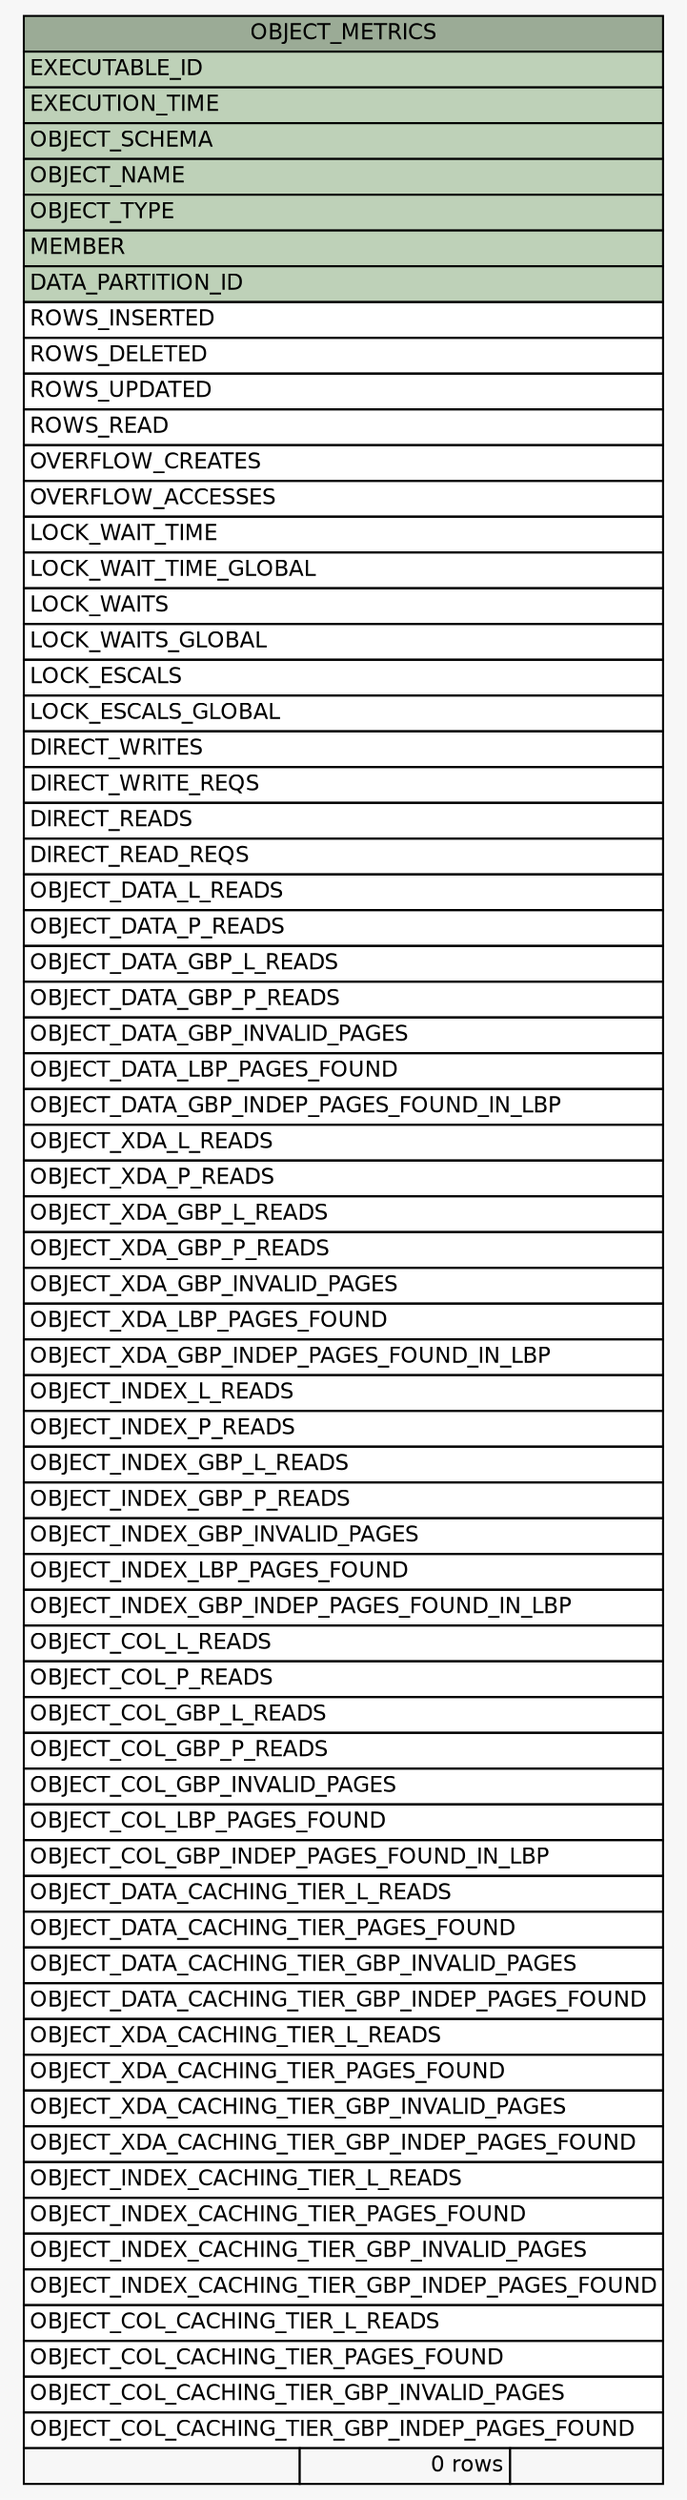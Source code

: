 // dot 2.38.0 on Windows 10 10.0
// SchemaSpy rev Unknown
digraph "OBJECT_METRICS" {
  graph [
    rankdir="RL"
    bgcolor="#f7f7f7"
    nodesep="0.18"
    ranksep="0.46"
    fontname="Helvetica"
    fontsize="11"
  ];
  node [
    fontname="Helvetica"
    fontsize="11"
    shape="plaintext"
  ];
  edge [
    arrowsize="0.8"
  ];
  "OBJECT_METRICS" [
    label=<
    <TABLE BORDER="0" CELLBORDER="1" CELLSPACING="0" BGCOLOR="#ffffff">
      <TR><TD COLSPAN="3" BGCOLOR="#9bab96" ALIGN="CENTER">OBJECT_METRICS</TD></TR>
      <TR><TD PORT="EXECUTABLE_ID" COLSPAN="3" BGCOLOR="#bed1b8" ALIGN="LEFT">EXECUTABLE_ID</TD></TR>
      <TR><TD PORT="EXECUTION_TIME" COLSPAN="3" BGCOLOR="#bed1b8" ALIGN="LEFT">EXECUTION_TIME</TD></TR>
      <TR><TD PORT="OBJECT_SCHEMA" COLSPAN="3" BGCOLOR="#bed1b8" ALIGN="LEFT">OBJECT_SCHEMA</TD></TR>
      <TR><TD PORT="OBJECT_NAME" COLSPAN="3" BGCOLOR="#bed1b8" ALIGN="LEFT">OBJECT_NAME</TD></TR>
      <TR><TD PORT="OBJECT_TYPE" COLSPAN="3" BGCOLOR="#bed1b8" ALIGN="LEFT">OBJECT_TYPE</TD></TR>
      <TR><TD PORT="MEMBER" COLSPAN="3" BGCOLOR="#bed1b8" ALIGN="LEFT">MEMBER</TD></TR>
      <TR><TD PORT="DATA_PARTITION_ID" COLSPAN="3" BGCOLOR="#bed1b8" ALIGN="LEFT">DATA_PARTITION_ID</TD></TR>
      <TR><TD PORT="ROWS_INSERTED" COLSPAN="3" ALIGN="LEFT">ROWS_INSERTED</TD></TR>
      <TR><TD PORT="ROWS_DELETED" COLSPAN="3" ALIGN="LEFT">ROWS_DELETED</TD></TR>
      <TR><TD PORT="ROWS_UPDATED" COLSPAN="3" ALIGN="LEFT">ROWS_UPDATED</TD></TR>
      <TR><TD PORT="ROWS_READ" COLSPAN="3" ALIGN="LEFT">ROWS_READ</TD></TR>
      <TR><TD PORT="OVERFLOW_CREATES" COLSPAN="3" ALIGN="LEFT">OVERFLOW_CREATES</TD></TR>
      <TR><TD PORT="OVERFLOW_ACCESSES" COLSPAN="3" ALIGN="LEFT">OVERFLOW_ACCESSES</TD></TR>
      <TR><TD PORT="LOCK_WAIT_TIME" COLSPAN="3" ALIGN="LEFT">LOCK_WAIT_TIME</TD></TR>
      <TR><TD PORT="LOCK_WAIT_TIME_GLOBAL" COLSPAN="3" ALIGN="LEFT">LOCK_WAIT_TIME_GLOBAL</TD></TR>
      <TR><TD PORT="LOCK_WAITS" COLSPAN="3" ALIGN="LEFT">LOCK_WAITS</TD></TR>
      <TR><TD PORT="LOCK_WAITS_GLOBAL" COLSPAN="3" ALIGN="LEFT">LOCK_WAITS_GLOBAL</TD></TR>
      <TR><TD PORT="LOCK_ESCALS" COLSPAN="3" ALIGN="LEFT">LOCK_ESCALS</TD></TR>
      <TR><TD PORT="LOCK_ESCALS_GLOBAL" COLSPAN="3" ALIGN="LEFT">LOCK_ESCALS_GLOBAL</TD></TR>
      <TR><TD PORT="DIRECT_WRITES" COLSPAN="3" ALIGN="LEFT">DIRECT_WRITES</TD></TR>
      <TR><TD PORT="DIRECT_WRITE_REQS" COLSPAN="3" ALIGN="LEFT">DIRECT_WRITE_REQS</TD></TR>
      <TR><TD PORT="DIRECT_READS" COLSPAN="3" ALIGN="LEFT">DIRECT_READS</TD></TR>
      <TR><TD PORT="DIRECT_READ_REQS" COLSPAN="3" ALIGN="LEFT">DIRECT_READ_REQS</TD></TR>
      <TR><TD PORT="OBJECT_DATA_L_READS" COLSPAN="3" ALIGN="LEFT">OBJECT_DATA_L_READS</TD></TR>
      <TR><TD PORT="OBJECT_DATA_P_READS" COLSPAN="3" ALIGN="LEFT">OBJECT_DATA_P_READS</TD></TR>
      <TR><TD PORT="OBJECT_DATA_GBP_L_READS" COLSPAN="3" ALIGN="LEFT">OBJECT_DATA_GBP_L_READS</TD></TR>
      <TR><TD PORT="OBJECT_DATA_GBP_P_READS" COLSPAN="3" ALIGN="LEFT">OBJECT_DATA_GBP_P_READS</TD></TR>
      <TR><TD PORT="OBJECT_DATA_GBP_INVALID_PAGES" COLSPAN="3" ALIGN="LEFT">OBJECT_DATA_GBP_INVALID_PAGES</TD></TR>
      <TR><TD PORT="OBJECT_DATA_LBP_PAGES_FOUND" COLSPAN="3" ALIGN="LEFT">OBJECT_DATA_LBP_PAGES_FOUND</TD></TR>
      <TR><TD PORT="OBJECT_DATA_GBP_INDEP_PAGES_FOUND_IN_LBP" COLSPAN="3" ALIGN="LEFT">OBJECT_DATA_GBP_INDEP_PAGES_FOUND_IN_LBP</TD></TR>
      <TR><TD PORT="OBJECT_XDA_L_READS" COLSPAN="3" ALIGN="LEFT">OBJECT_XDA_L_READS</TD></TR>
      <TR><TD PORT="OBJECT_XDA_P_READS" COLSPAN="3" ALIGN="LEFT">OBJECT_XDA_P_READS</TD></TR>
      <TR><TD PORT="OBJECT_XDA_GBP_L_READS" COLSPAN="3" ALIGN="LEFT">OBJECT_XDA_GBP_L_READS</TD></TR>
      <TR><TD PORT="OBJECT_XDA_GBP_P_READS" COLSPAN="3" ALIGN="LEFT">OBJECT_XDA_GBP_P_READS</TD></TR>
      <TR><TD PORT="OBJECT_XDA_GBP_INVALID_PAGES" COLSPAN="3" ALIGN="LEFT">OBJECT_XDA_GBP_INVALID_PAGES</TD></TR>
      <TR><TD PORT="OBJECT_XDA_LBP_PAGES_FOUND" COLSPAN="3" ALIGN="LEFT">OBJECT_XDA_LBP_PAGES_FOUND</TD></TR>
      <TR><TD PORT="OBJECT_XDA_GBP_INDEP_PAGES_FOUND_IN_LBP" COLSPAN="3" ALIGN="LEFT">OBJECT_XDA_GBP_INDEP_PAGES_FOUND_IN_LBP</TD></TR>
      <TR><TD PORT="OBJECT_INDEX_L_READS" COLSPAN="3" ALIGN="LEFT">OBJECT_INDEX_L_READS</TD></TR>
      <TR><TD PORT="OBJECT_INDEX_P_READS" COLSPAN="3" ALIGN="LEFT">OBJECT_INDEX_P_READS</TD></TR>
      <TR><TD PORT="OBJECT_INDEX_GBP_L_READS" COLSPAN="3" ALIGN="LEFT">OBJECT_INDEX_GBP_L_READS</TD></TR>
      <TR><TD PORT="OBJECT_INDEX_GBP_P_READS" COLSPAN="3" ALIGN="LEFT">OBJECT_INDEX_GBP_P_READS</TD></TR>
      <TR><TD PORT="OBJECT_INDEX_GBP_INVALID_PAGES" COLSPAN="3" ALIGN="LEFT">OBJECT_INDEX_GBP_INVALID_PAGES</TD></TR>
      <TR><TD PORT="OBJECT_INDEX_LBP_PAGES_FOUND" COLSPAN="3" ALIGN="LEFT">OBJECT_INDEX_LBP_PAGES_FOUND</TD></TR>
      <TR><TD PORT="OBJECT_INDEX_GBP_INDEP_PAGES_FOUND_IN_LBP" COLSPAN="3" ALIGN="LEFT">OBJECT_INDEX_GBP_INDEP_PAGES_FOUND_IN_LBP</TD></TR>
      <TR><TD PORT="OBJECT_COL_L_READS" COLSPAN="3" ALIGN="LEFT">OBJECT_COL_L_READS</TD></TR>
      <TR><TD PORT="OBJECT_COL_P_READS" COLSPAN="3" ALIGN="LEFT">OBJECT_COL_P_READS</TD></TR>
      <TR><TD PORT="OBJECT_COL_GBP_L_READS" COLSPAN="3" ALIGN="LEFT">OBJECT_COL_GBP_L_READS</TD></TR>
      <TR><TD PORT="OBJECT_COL_GBP_P_READS" COLSPAN="3" ALIGN="LEFT">OBJECT_COL_GBP_P_READS</TD></TR>
      <TR><TD PORT="OBJECT_COL_GBP_INVALID_PAGES" COLSPAN="3" ALIGN="LEFT">OBJECT_COL_GBP_INVALID_PAGES</TD></TR>
      <TR><TD PORT="OBJECT_COL_LBP_PAGES_FOUND" COLSPAN="3" ALIGN="LEFT">OBJECT_COL_LBP_PAGES_FOUND</TD></TR>
      <TR><TD PORT="OBJECT_COL_GBP_INDEP_PAGES_FOUND_IN_LBP" COLSPAN="3" ALIGN="LEFT">OBJECT_COL_GBP_INDEP_PAGES_FOUND_IN_LBP</TD></TR>
      <TR><TD PORT="OBJECT_DATA_CACHING_TIER_L_READS" COLSPAN="3" ALIGN="LEFT">OBJECT_DATA_CACHING_TIER_L_READS</TD></TR>
      <TR><TD PORT="OBJECT_DATA_CACHING_TIER_PAGES_FOUND" COLSPAN="3" ALIGN="LEFT">OBJECT_DATA_CACHING_TIER_PAGES_FOUND</TD></TR>
      <TR><TD PORT="OBJECT_DATA_CACHING_TIER_GBP_INVALID_PAGES" COLSPAN="3" ALIGN="LEFT">OBJECT_DATA_CACHING_TIER_GBP_INVALID_PAGES</TD></TR>
      <TR><TD PORT="OBJECT_DATA_CACHING_TIER_GBP_INDEP_PAGES_FOUND" COLSPAN="3" ALIGN="LEFT">OBJECT_DATA_CACHING_TIER_GBP_INDEP_PAGES_FOUND</TD></TR>
      <TR><TD PORT="OBJECT_XDA_CACHING_TIER_L_READS" COLSPAN="3" ALIGN="LEFT">OBJECT_XDA_CACHING_TIER_L_READS</TD></TR>
      <TR><TD PORT="OBJECT_XDA_CACHING_TIER_PAGES_FOUND" COLSPAN="3" ALIGN="LEFT">OBJECT_XDA_CACHING_TIER_PAGES_FOUND</TD></TR>
      <TR><TD PORT="OBJECT_XDA_CACHING_TIER_GBP_INVALID_PAGES" COLSPAN="3" ALIGN="LEFT">OBJECT_XDA_CACHING_TIER_GBP_INVALID_PAGES</TD></TR>
      <TR><TD PORT="OBJECT_XDA_CACHING_TIER_GBP_INDEP_PAGES_FOUND" COLSPAN="3" ALIGN="LEFT">OBJECT_XDA_CACHING_TIER_GBP_INDEP_PAGES_FOUND</TD></TR>
      <TR><TD PORT="OBJECT_INDEX_CACHING_TIER_L_READS" COLSPAN="3" ALIGN="LEFT">OBJECT_INDEX_CACHING_TIER_L_READS</TD></TR>
      <TR><TD PORT="OBJECT_INDEX_CACHING_TIER_PAGES_FOUND" COLSPAN="3" ALIGN="LEFT">OBJECT_INDEX_CACHING_TIER_PAGES_FOUND</TD></TR>
      <TR><TD PORT="OBJECT_INDEX_CACHING_TIER_GBP_INVALID_PAGES" COLSPAN="3" ALIGN="LEFT">OBJECT_INDEX_CACHING_TIER_GBP_INVALID_PAGES</TD></TR>
      <TR><TD PORT="OBJECT_INDEX_CACHING_TIER_GBP_INDEP_PAGES_FOUND" COLSPAN="3" ALIGN="LEFT">OBJECT_INDEX_CACHING_TIER_GBP_INDEP_PAGES_FOUND</TD></TR>
      <TR><TD PORT="OBJECT_COL_CACHING_TIER_L_READS" COLSPAN="3" ALIGN="LEFT">OBJECT_COL_CACHING_TIER_L_READS</TD></TR>
      <TR><TD PORT="OBJECT_COL_CACHING_TIER_PAGES_FOUND" COLSPAN="3" ALIGN="LEFT">OBJECT_COL_CACHING_TIER_PAGES_FOUND</TD></TR>
      <TR><TD PORT="OBJECT_COL_CACHING_TIER_GBP_INVALID_PAGES" COLSPAN="3" ALIGN="LEFT">OBJECT_COL_CACHING_TIER_GBP_INVALID_PAGES</TD></TR>
      <TR><TD PORT="OBJECT_COL_CACHING_TIER_GBP_INDEP_PAGES_FOUND" COLSPAN="3" ALIGN="LEFT">OBJECT_COL_CACHING_TIER_GBP_INDEP_PAGES_FOUND</TD></TR>
      <TR><TD ALIGN="LEFT" BGCOLOR="#f7f7f7">  </TD><TD ALIGN="RIGHT" BGCOLOR="#f7f7f7">0 rows</TD><TD ALIGN="RIGHT" BGCOLOR="#f7f7f7">  </TD></TR>
    </TABLE>>
    URL="tables/OBJECT_METRICS.html"
    tooltip="OBJECT_METRICS"
  ];
}
